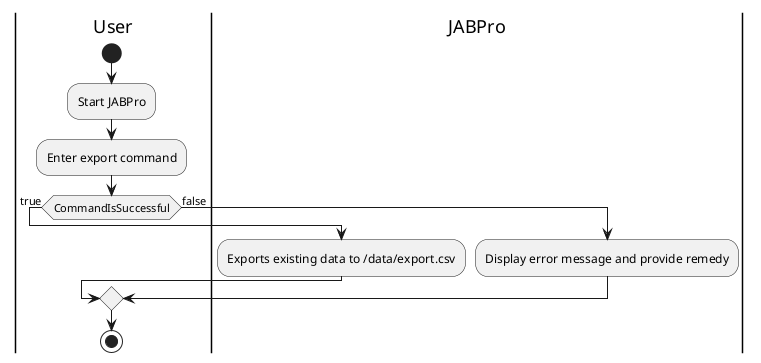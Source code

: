 @startuml
'https://plantuml.com/activity-diagram-beta
|User|
start
:Start JABPro;
:Enter export command;
if (CommandIsSuccessful) then (true)
  |JABPro|
  :Exports existing data to /data/export.csv;
else (false)
  |JABPro|
  :Display error message and provide remedy;
  |User|

endif

stop

@enduml

